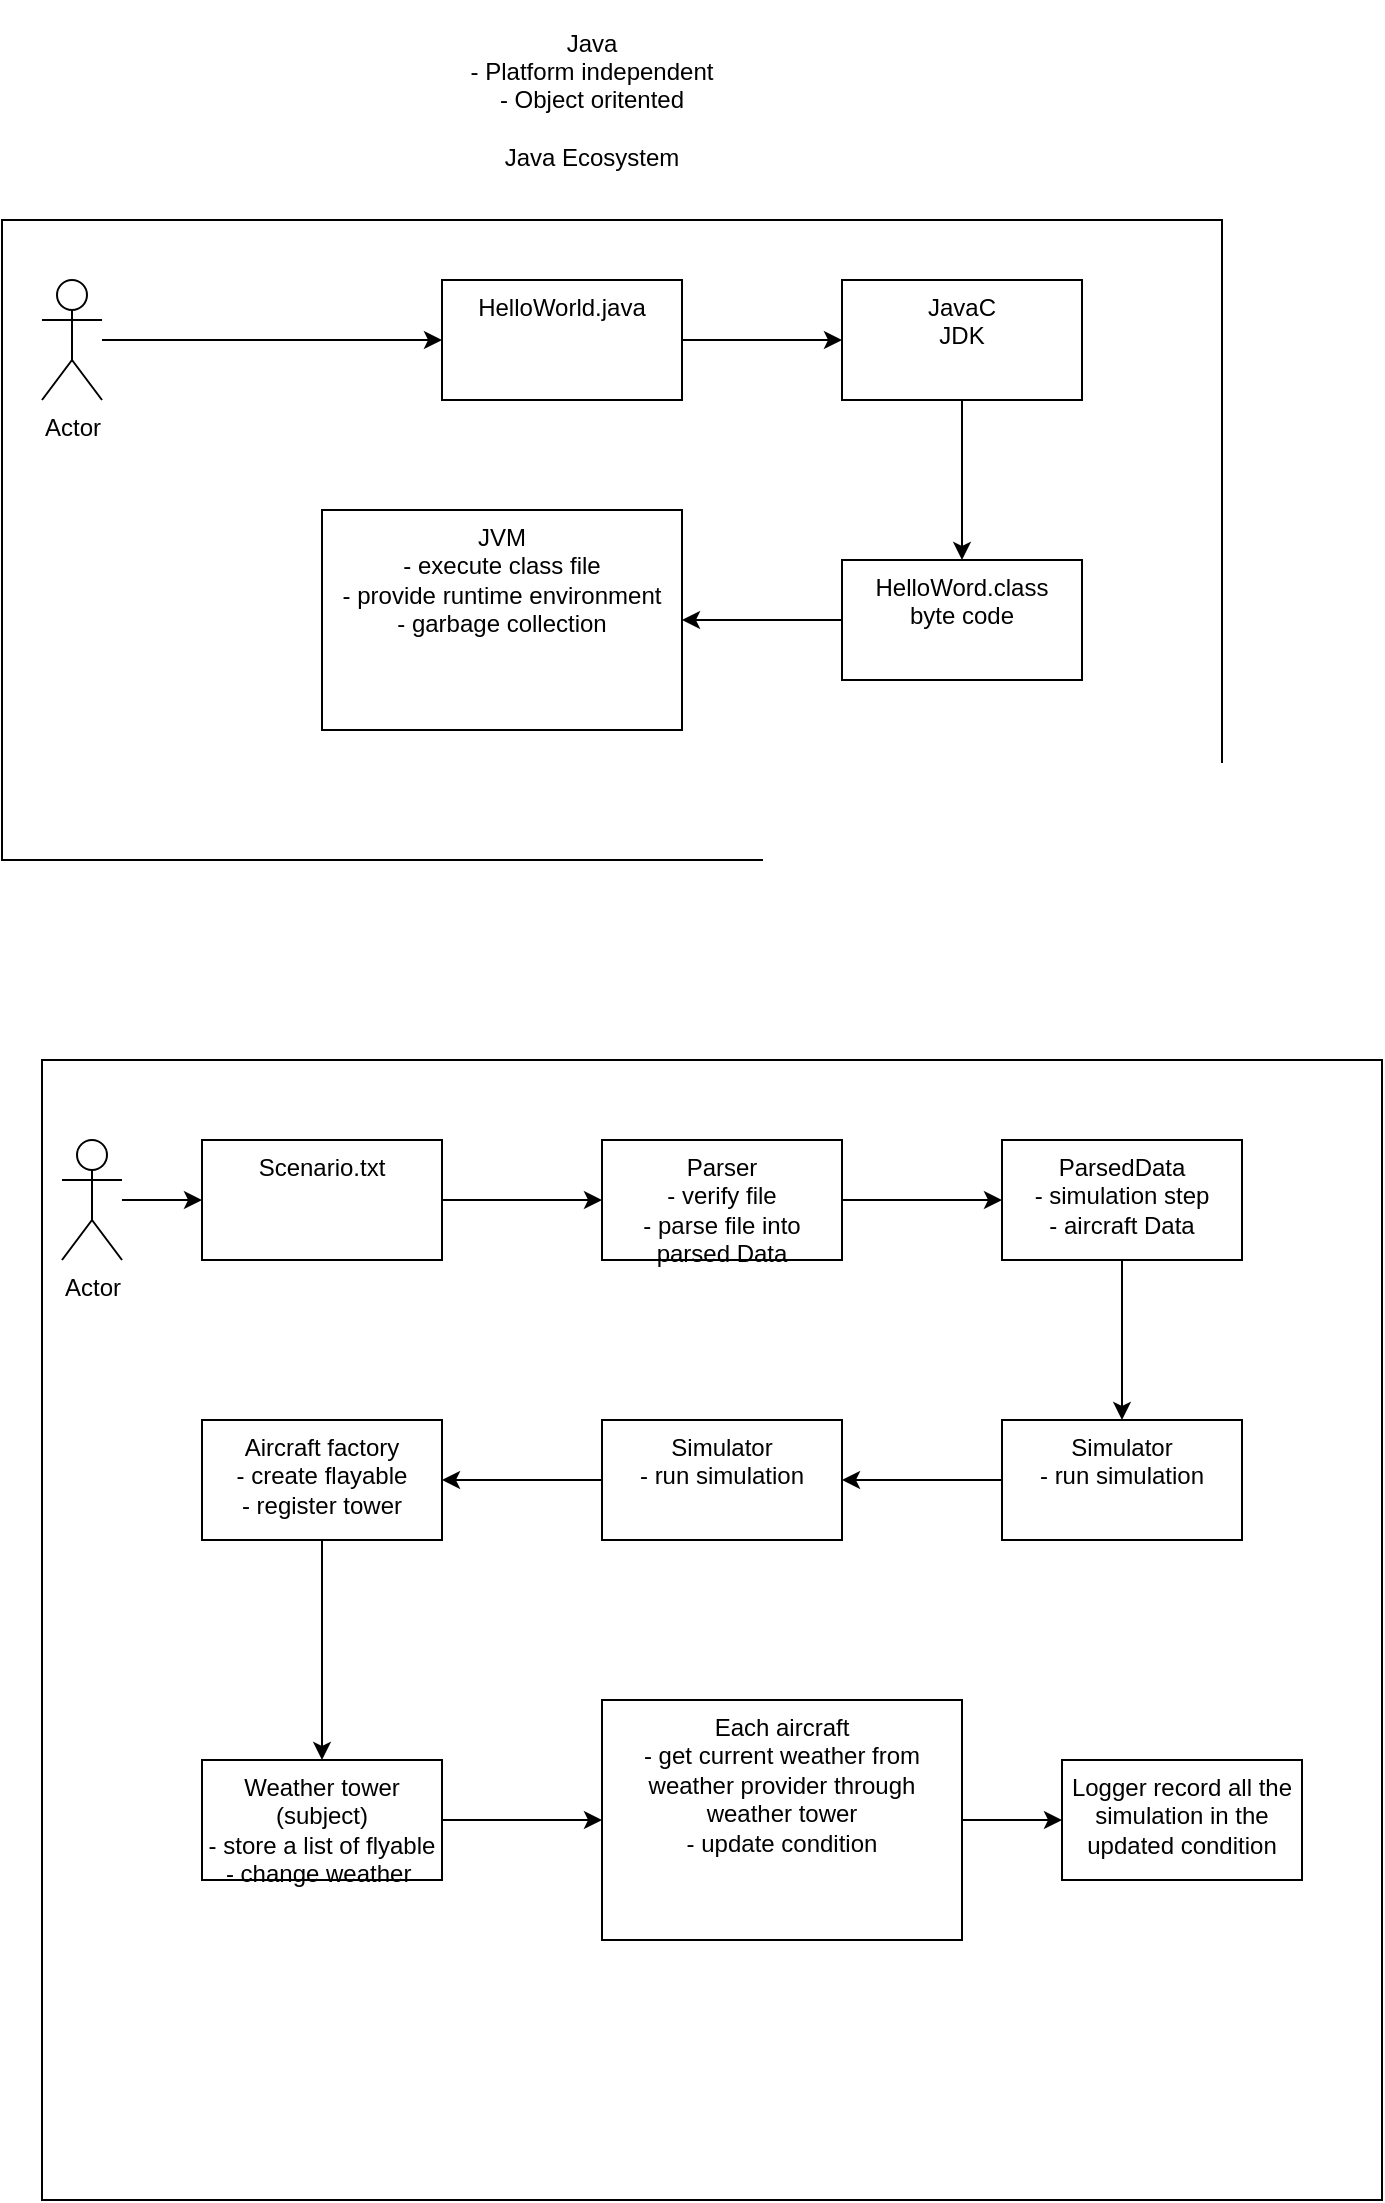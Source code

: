 <mxfile version="28.2.5">
  <diagram name="Page-1" id="WpOsHVK98zkQ9DvcX7D4">
    <mxGraphModel dx="748" dy="793" grid="1" gridSize="10" guides="1" tooltips="1" connect="1" arrows="1" fold="1" page="1" pageScale="1" pageWidth="850" pageHeight="1100" math="0" shadow="0">
      <root>
        <mxCell id="0" />
        <mxCell id="1" parent="0" />
        <mxCell id="bbvB43ekAmidRgDItIiR-31" value="" style="rounded=0;whiteSpace=wrap;html=1;" vertex="1" parent="1">
          <mxGeometry x="70" y="550" width="670" height="570" as="geometry" />
        </mxCell>
        <mxCell id="bbvB43ekAmidRgDItIiR-11" value="" style="rounded=0;whiteSpace=wrap;html=1;" vertex="1" parent="1">
          <mxGeometry x="50" y="130" width="610" height="320" as="geometry" />
        </mxCell>
        <mxCell id="bbvB43ekAmidRgDItIiR-1" value="Java&lt;br&gt;- Platform independent&lt;div&gt;- Object oritented&lt;/div&gt;&lt;div&gt;&lt;br&gt;&lt;/div&gt;&lt;div&gt;Java Ecosystem&lt;/div&gt;" style="text;html=1;align=center;verticalAlign=middle;whiteSpace=wrap;rounded=0;" vertex="1" parent="1">
          <mxGeometry x="240" y="20" width="210" height="100" as="geometry" />
        </mxCell>
        <mxCell id="bbvB43ekAmidRgDItIiR-4" value="" style="edgeStyle=orthogonalEdgeStyle;rounded=0;orthogonalLoop=1;jettySize=auto;html=1;" edge="1" parent="1" source="bbvB43ekAmidRgDItIiR-2" target="bbvB43ekAmidRgDItIiR-3">
          <mxGeometry relative="1" as="geometry" />
        </mxCell>
        <mxCell id="bbvB43ekAmidRgDItIiR-2" value="Actor" style="shape=umlActor;verticalLabelPosition=bottom;verticalAlign=top;html=1;outlineConnect=0;" vertex="1" parent="1">
          <mxGeometry x="70" y="160" width="30" height="60" as="geometry" />
        </mxCell>
        <mxCell id="bbvB43ekAmidRgDItIiR-6" value="" style="edgeStyle=orthogonalEdgeStyle;rounded=0;orthogonalLoop=1;jettySize=auto;html=1;" edge="1" parent="1" source="bbvB43ekAmidRgDItIiR-3" target="bbvB43ekAmidRgDItIiR-5">
          <mxGeometry relative="1" as="geometry" />
        </mxCell>
        <mxCell id="bbvB43ekAmidRgDItIiR-3" value="HelloWorld.java" style="whiteSpace=wrap;html=1;verticalAlign=top;" vertex="1" parent="1">
          <mxGeometry x="270" y="160" width="120" height="60" as="geometry" />
        </mxCell>
        <mxCell id="bbvB43ekAmidRgDItIiR-8" value="" style="edgeStyle=orthogonalEdgeStyle;rounded=0;orthogonalLoop=1;jettySize=auto;html=1;" edge="1" parent="1" source="bbvB43ekAmidRgDItIiR-5" target="bbvB43ekAmidRgDItIiR-7">
          <mxGeometry relative="1" as="geometry" />
        </mxCell>
        <mxCell id="bbvB43ekAmidRgDItIiR-5" value="JavaC&lt;br&gt;JDK" style="whiteSpace=wrap;html=1;verticalAlign=top;" vertex="1" parent="1">
          <mxGeometry x="470" y="160" width="120" height="60" as="geometry" />
        </mxCell>
        <mxCell id="bbvB43ekAmidRgDItIiR-10" value="" style="edgeStyle=orthogonalEdgeStyle;rounded=0;orthogonalLoop=1;jettySize=auto;html=1;" edge="1" parent="1" source="bbvB43ekAmidRgDItIiR-7" target="bbvB43ekAmidRgDItIiR-9">
          <mxGeometry relative="1" as="geometry" />
        </mxCell>
        <mxCell id="bbvB43ekAmidRgDItIiR-7" value="HelloWord.class&lt;br&gt;byte code" style="whiteSpace=wrap;html=1;verticalAlign=top;" vertex="1" parent="1">
          <mxGeometry x="470" y="300" width="120" height="60" as="geometry" />
        </mxCell>
        <mxCell id="bbvB43ekAmidRgDItIiR-9" value="JVM&lt;br&gt;- execute class file&lt;br&gt;- provide runtime environment&lt;br&gt;- garbage collection" style="whiteSpace=wrap;html=1;verticalAlign=top;" vertex="1" parent="1">
          <mxGeometry x="210" y="275" width="180" height="110" as="geometry" />
        </mxCell>
        <mxCell id="bbvB43ekAmidRgDItIiR-16" value="" style="edgeStyle=orthogonalEdgeStyle;rounded=0;orthogonalLoop=1;jettySize=auto;html=1;" edge="1" parent="1" source="bbvB43ekAmidRgDItIiR-14" target="bbvB43ekAmidRgDItIiR-15">
          <mxGeometry relative="1" as="geometry" />
        </mxCell>
        <mxCell id="bbvB43ekAmidRgDItIiR-14" value="Actor" style="shape=umlActor;verticalLabelPosition=bottom;verticalAlign=top;html=1;outlineConnect=0;" vertex="1" parent="1">
          <mxGeometry x="80" y="590" width="30" height="60" as="geometry" />
        </mxCell>
        <mxCell id="bbvB43ekAmidRgDItIiR-18" value="" style="edgeStyle=orthogonalEdgeStyle;rounded=0;orthogonalLoop=1;jettySize=auto;html=1;" edge="1" parent="1" source="bbvB43ekAmidRgDItIiR-15" target="bbvB43ekAmidRgDItIiR-17">
          <mxGeometry relative="1" as="geometry" />
        </mxCell>
        <mxCell id="bbvB43ekAmidRgDItIiR-15" value="Scenario.txt" style="whiteSpace=wrap;html=1;verticalAlign=top;" vertex="1" parent="1">
          <mxGeometry x="150" y="590" width="120" height="60" as="geometry" />
        </mxCell>
        <mxCell id="bbvB43ekAmidRgDItIiR-20" value="" style="edgeStyle=orthogonalEdgeStyle;rounded=0;orthogonalLoop=1;jettySize=auto;html=1;" edge="1" parent="1" source="bbvB43ekAmidRgDItIiR-17" target="bbvB43ekAmidRgDItIiR-19">
          <mxGeometry relative="1" as="geometry" />
        </mxCell>
        <mxCell id="bbvB43ekAmidRgDItIiR-17" value="Parser&lt;br&gt;- verify file&lt;div&gt;- parse file into parsed Data&lt;/div&gt;" style="whiteSpace=wrap;html=1;verticalAlign=top;" vertex="1" parent="1">
          <mxGeometry x="350" y="590" width="120" height="60" as="geometry" />
        </mxCell>
        <mxCell id="bbvB43ekAmidRgDItIiR-22" value="" style="edgeStyle=orthogonalEdgeStyle;rounded=0;orthogonalLoop=1;jettySize=auto;html=1;" edge="1" parent="1" source="bbvB43ekAmidRgDItIiR-19" target="bbvB43ekAmidRgDItIiR-21">
          <mxGeometry relative="1" as="geometry" />
        </mxCell>
        <mxCell id="bbvB43ekAmidRgDItIiR-19" value="ParsedData&lt;br&gt;- simulation step&lt;br&gt;- aircraft Data" style="whiteSpace=wrap;html=1;verticalAlign=top;" vertex="1" parent="1">
          <mxGeometry x="550" y="590" width="120" height="60" as="geometry" />
        </mxCell>
        <mxCell id="bbvB43ekAmidRgDItIiR-24" value="" style="edgeStyle=orthogonalEdgeStyle;rounded=0;orthogonalLoop=1;jettySize=auto;html=1;" edge="1" parent="1" source="bbvB43ekAmidRgDItIiR-21" target="bbvB43ekAmidRgDItIiR-23">
          <mxGeometry relative="1" as="geometry" />
        </mxCell>
        <mxCell id="bbvB43ekAmidRgDItIiR-21" value="Simulator&lt;br&gt;- run simulation" style="whiteSpace=wrap;html=1;verticalAlign=top;" vertex="1" parent="1">
          <mxGeometry x="550" y="730" width="120" height="60" as="geometry" />
        </mxCell>
        <mxCell id="bbvB43ekAmidRgDItIiR-26" value="" style="edgeStyle=orthogonalEdgeStyle;rounded=0;orthogonalLoop=1;jettySize=auto;html=1;" edge="1" parent="1" source="bbvB43ekAmidRgDItIiR-23" target="bbvB43ekAmidRgDItIiR-25">
          <mxGeometry relative="1" as="geometry" />
        </mxCell>
        <mxCell id="bbvB43ekAmidRgDItIiR-23" value="Simulator&lt;br&gt;- run simulation" style="whiteSpace=wrap;html=1;verticalAlign=top;" vertex="1" parent="1">
          <mxGeometry x="350" y="730" width="120" height="60" as="geometry" />
        </mxCell>
        <mxCell id="bbvB43ekAmidRgDItIiR-28" value="" style="edgeStyle=orthogonalEdgeStyle;rounded=0;orthogonalLoop=1;jettySize=auto;html=1;" edge="1" parent="1" source="bbvB43ekAmidRgDItIiR-25" target="bbvB43ekAmidRgDItIiR-27">
          <mxGeometry relative="1" as="geometry" />
        </mxCell>
        <mxCell id="bbvB43ekAmidRgDItIiR-25" value="Aircraft factory&lt;br&gt;- create flayable&lt;br&gt;- register tower" style="whiteSpace=wrap;html=1;verticalAlign=top;" vertex="1" parent="1">
          <mxGeometry x="150" y="730" width="120" height="60" as="geometry" />
        </mxCell>
        <mxCell id="bbvB43ekAmidRgDItIiR-30" value="" style="edgeStyle=orthogonalEdgeStyle;rounded=0;orthogonalLoop=1;jettySize=auto;html=1;" edge="1" parent="1" source="bbvB43ekAmidRgDItIiR-27" target="bbvB43ekAmidRgDItIiR-29">
          <mxGeometry relative="1" as="geometry" />
        </mxCell>
        <mxCell id="bbvB43ekAmidRgDItIiR-27" value="Weather tower (subject)&lt;br&gt;- store a list of flyable&lt;br&gt;- change weather&amp;nbsp;" style="whiteSpace=wrap;html=1;verticalAlign=top;" vertex="1" parent="1">
          <mxGeometry x="150" y="900" width="120" height="60" as="geometry" />
        </mxCell>
        <mxCell id="bbvB43ekAmidRgDItIiR-33" value="" style="edgeStyle=orthogonalEdgeStyle;rounded=0;orthogonalLoop=1;jettySize=auto;html=1;" edge="1" parent="1" source="bbvB43ekAmidRgDItIiR-29" target="bbvB43ekAmidRgDItIiR-32">
          <mxGeometry relative="1" as="geometry" />
        </mxCell>
        <mxCell id="bbvB43ekAmidRgDItIiR-29" value="Each aircraft &lt;br&gt;- get current weather from weather provider through weather tower&lt;br&gt;- update condition" style="whiteSpace=wrap;html=1;verticalAlign=top;" vertex="1" parent="1">
          <mxGeometry x="350" y="870" width="180" height="120" as="geometry" />
        </mxCell>
        <mxCell id="bbvB43ekAmidRgDItIiR-32" value="Logger record all the simulation in the updated condition" style="whiteSpace=wrap;html=1;verticalAlign=top;" vertex="1" parent="1">
          <mxGeometry x="580" y="900" width="120" height="60" as="geometry" />
        </mxCell>
      </root>
    </mxGraphModel>
  </diagram>
</mxfile>
